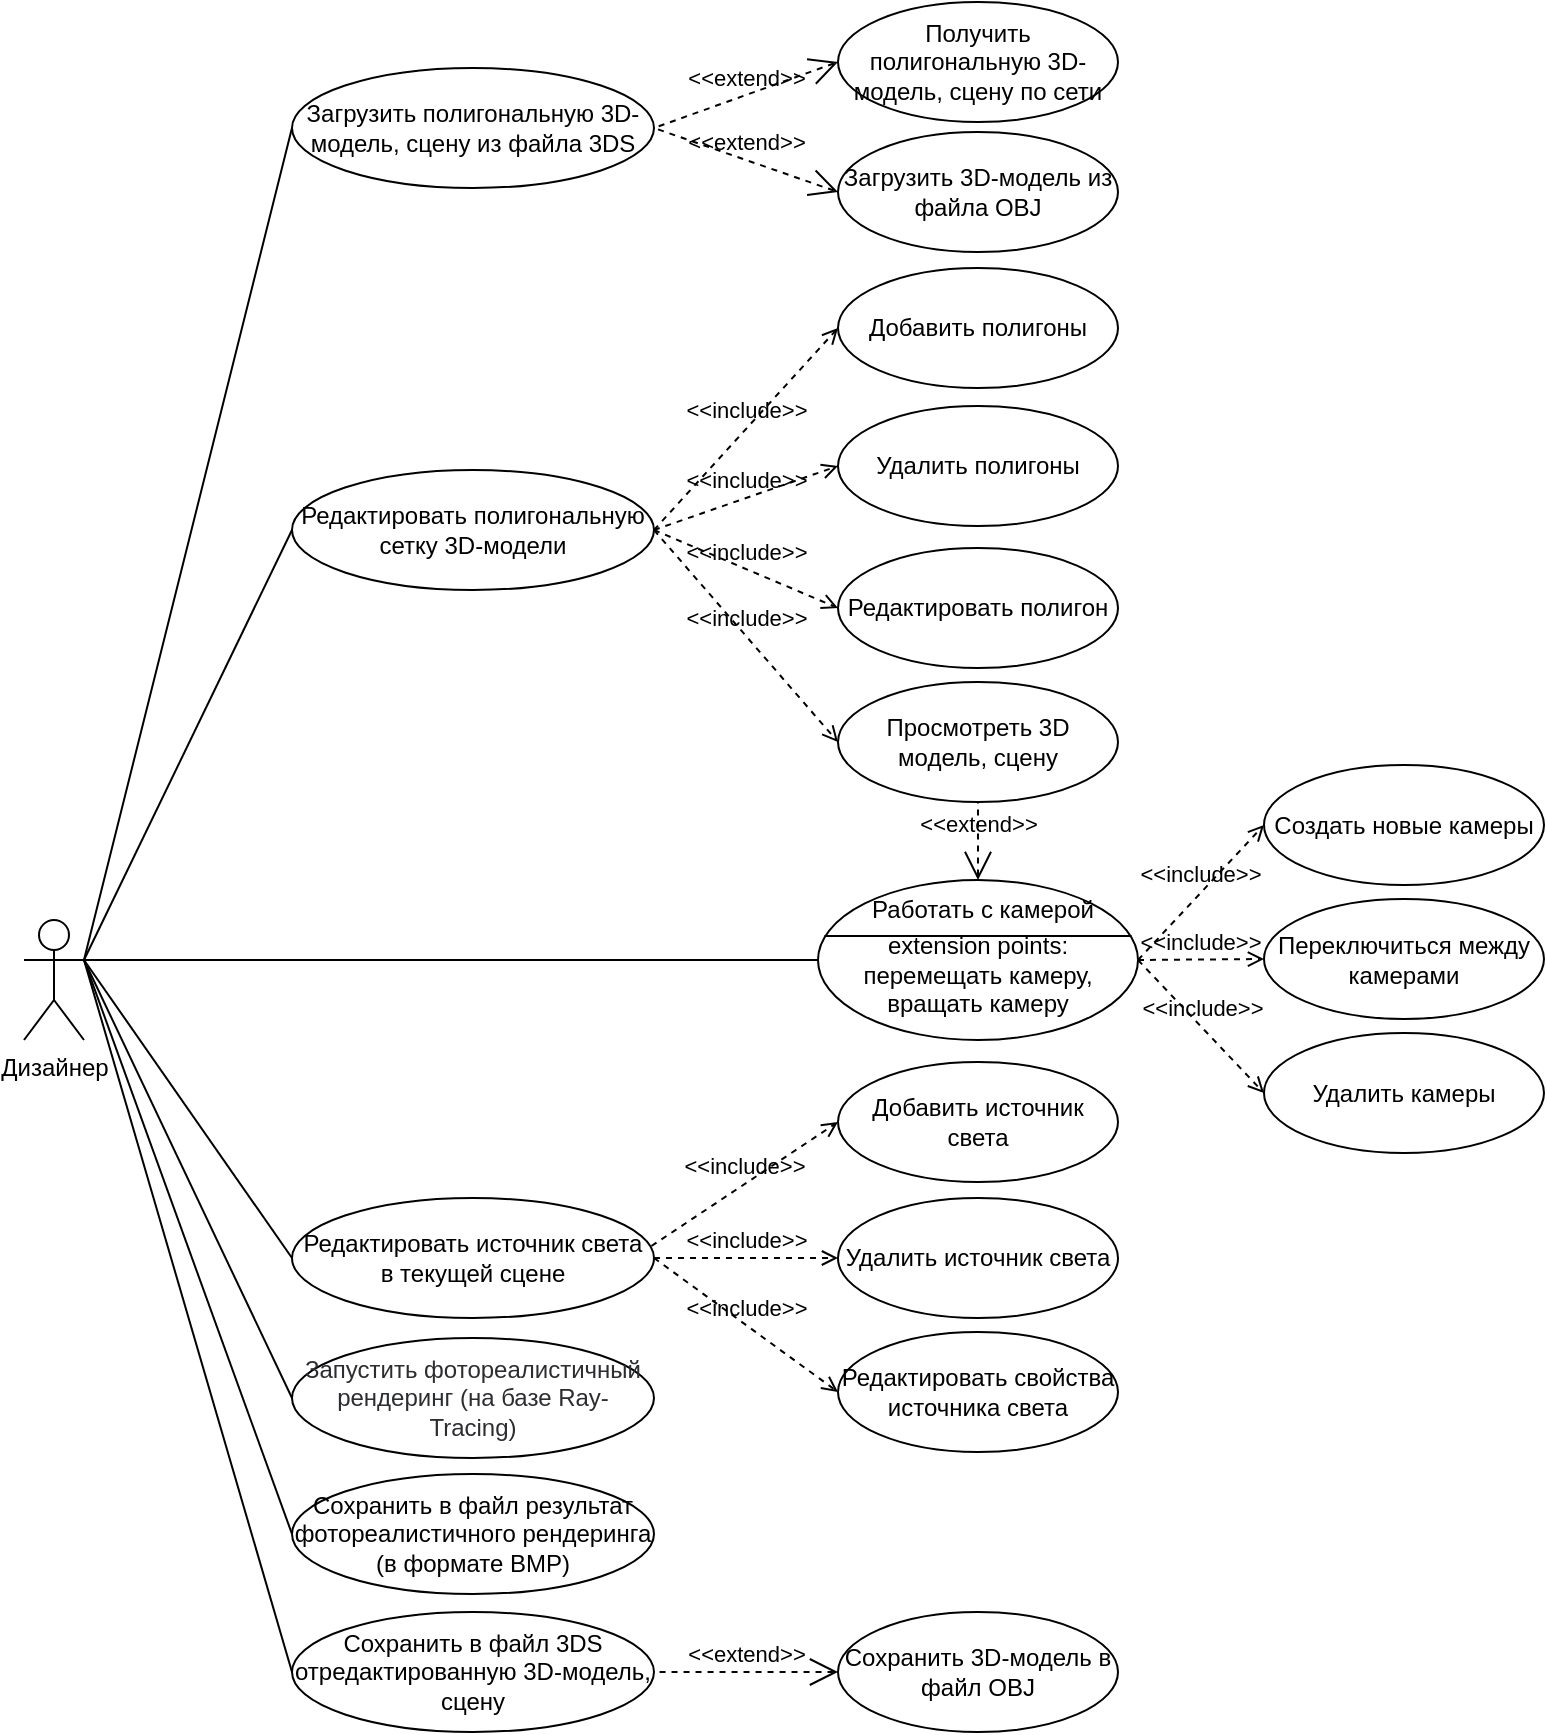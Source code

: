 <mxfile version="14.7.7" type="github">
  <diagram id="TTeWuGK_N1w3ZF10THAs" name="Use case">
    <mxGraphModel dx="868" dy="482" grid="1" gridSize="10" guides="1" tooltips="1" connect="1" arrows="1" fold="1" page="1" pageScale="1" pageWidth="827" pageHeight="1169" math="0" shadow="0">
      <root>
        <mxCell id="0" />
        <mxCell id="1" parent="0" />
        <mxCell id="73fXxVTonlHXJbU47xhf-3" value="Загрузить полигональную 3D-модель, сцену из файла 3DS" style="ellipse;whiteSpace=wrap;html=1;" parent="1" vertex="1">
          <mxGeometry x="174" y="64" width="181" height="60" as="geometry" />
        </mxCell>
        <mxCell id="lbsJYyYk9HFuzPzp5g4X-3" style="edgeStyle=none;rounded=0;orthogonalLoop=1;jettySize=auto;html=1;exitX=1;exitY=0.333;exitDx=0;exitDy=0;exitPerimeter=0;entryX=0;entryY=0.5;entryDx=0;entryDy=0;endArrow=none;endFill=0;" parent="1" source="73fXxVTonlHXJbU47xhf-4" target="73fXxVTonlHXJbU47xhf-3" edge="1">
          <mxGeometry relative="1" as="geometry" />
        </mxCell>
        <mxCell id="lbsJYyYk9HFuzPzp5g4X-4" style="edgeStyle=none;rounded=0;orthogonalLoop=1;jettySize=auto;html=1;exitX=1;exitY=0.333;exitDx=0;exitDy=0;exitPerimeter=0;entryX=0;entryY=0.5;entryDx=0;entryDy=0;endArrow=none;endFill=0;" parent="1" source="73fXxVTonlHXJbU47xhf-4" target="239sjALaaFQrel0IKYAk-21" edge="1">
          <mxGeometry relative="1" as="geometry" />
        </mxCell>
        <mxCell id="lbsJYyYk9HFuzPzp5g4X-7" style="edgeStyle=none;rounded=0;orthogonalLoop=1;jettySize=auto;html=1;exitX=1;exitY=0.333;exitDx=0;exitDy=0;exitPerimeter=0;entryX=0;entryY=0.5;entryDx=0;entryDy=0;endArrow=none;endFill=0;entryPerimeter=0;" parent="1" source="73fXxVTonlHXJbU47xhf-4" target="TU5F-Y49U0o-_bYxD-CY-3" edge="1">
          <mxGeometry relative="1" as="geometry" />
        </mxCell>
        <mxCell id="lbsJYyYk9HFuzPzp5g4X-10" style="edgeStyle=none;rounded=0;orthogonalLoop=1;jettySize=auto;html=1;exitX=1;exitY=0.333;exitDx=0;exitDy=0;exitPerimeter=0;entryX=0;entryY=0.5;entryDx=0;entryDy=0;endArrow=none;endFill=0;" parent="1" source="73fXxVTonlHXJbU47xhf-4" target="239sjALaaFQrel0IKYAk-28" edge="1">
          <mxGeometry relative="1" as="geometry" />
        </mxCell>
        <mxCell id="lbsJYyYk9HFuzPzp5g4X-11" style="edgeStyle=none;rounded=0;orthogonalLoop=1;jettySize=auto;html=1;exitX=1;exitY=0.333;exitDx=0;exitDy=0;exitPerimeter=0;entryX=0;entryY=0.5;entryDx=0;entryDy=0;endArrow=none;endFill=0;" parent="1" source="73fXxVTonlHXJbU47xhf-4" target="239sjALaaFQrel0IKYAk-29" edge="1">
          <mxGeometry relative="1" as="geometry" />
        </mxCell>
        <mxCell id="lbsJYyYk9HFuzPzp5g4X-12" style="edgeStyle=none;rounded=0;orthogonalLoop=1;jettySize=auto;html=1;exitX=1;exitY=0.333;exitDx=0;exitDy=0;exitPerimeter=0;entryX=0;entryY=0.5;entryDx=0;entryDy=0;endArrow=none;endFill=0;" parent="1" source="73fXxVTonlHXJbU47xhf-4" target="239sjALaaFQrel0IKYAk-23" edge="1">
          <mxGeometry relative="1" as="geometry" />
        </mxCell>
        <mxCell id="lbsJYyYk9HFuzPzp5g4X-13" style="edgeStyle=none;rounded=0;orthogonalLoop=1;jettySize=auto;html=1;exitX=1;exitY=0.333;exitDx=0;exitDy=0;exitPerimeter=0;entryX=0;entryY=0.5;entryDx=0;entryDy=0;endArrow=none;endFill=0;" parent="1" source="73fXxVTonlHXJbU47xhf-4" target="239sjALaaFQrel0IKYAk-22" edge="1">
          <mxGeometry relative="1" as="geometry" />
        </mxCell>
        <mxCell id="73fXxVTonlHXJbU47xhf-4" value="Дизайнер" style="shape=umlActor;verticalLabelPosition=bottom;verticalAlign=top;html=1;" parent="1" vertex="1">
          <mxGeometry x="40" y="490" width="30" height="60" as="geometry" />
        </mxCell>
        <mxCell id="239sjALaaFQrel0IKYAk-14" value="Просмотреть 3D модель, сцену" style="ellipse;whiteSpace=wrap;html=1;" parent="1" vertex="1">
          <mxGeometry x="447" y="371" width="140" height="60" as="geometry" />
        </mxCell>
        <mxCell id="239sjALaaFQrel0IKYAk-21" value="Редактировать полигональную сетку 3D-модели" style="ellipse;whiteSpace=wrap;html=1;" parent="1" vertex="1">
          <mxGeometry x="174" y="265" width="181" height="60" as="geometry" />
        </mxCell>
        <mxCell id="239sjALaaFQrel0IKYAk-22" value="Сохранить в файл 3DS отредактированную 3D-модель, сцену" style="ellipse;whiteSpace=wrap;html=1;" parent="1" vertex="1">
          <mxGeometry x="174" y="836" width="181" height="60" as="geometry" />
        </mxCell>
        <mxCell id="239sjALaaFQrel0IKYAk-23" value="Сохранить в файл результат фотореалистичного рендеринга (в формате BMP)" style="ellipse;whiteSpace=wrap;html=1;" parent="1" vertex="1">
          <mxGeometry x="174" y="767" width="181" height="60" as="geometry" />
        </mxCell>
        <mxCell id="239sjALaaFQrel0IKYAk-28" value="Редактировать источник света в текущей сцене" style="ellipse;whiteSpace=wrap;html=1;" parent="1" vertex="1">
          <mxGeometry x="174" y="629" width="181" height="60" as="geometry" />
        </mxCell>
        <mxCell id="239sjALaaFQrel0IKYAk-29" value="&lt;span id=&quot;docs-internal-guid-07935baf-7fff-c7c5-6f66-7052401fd73c&quot;&gt;&lt;span style=&quot;font-family: &amp;#34;arial&amp;#34; ; color: rgb(44 , 45 , 48) ; background-color: transparent ; vertical-align: baseline&quot;&gt;&lt;font style=&quot;font-size: 12px&quot;&gt;Запустить фотореалистичный рендеринг (на базе Ray-Tracing)&lt;/font&gt;&lt;/span&gt;&lt;/span&gt;" style="ellipse;whiteSpace=wrap;html=1;" parent="1" vertex="1">
          <mxGeometry x="174" y="699" width="181" height="60" as="geometry" />
        </mxCell>
        <mxCell id="TU5F-Y49U0o-_bYxD-CY-1" value="&amp;lt;&amp;lt;include&amp;gt;&amp;gt;" style="edgeStyle=none;html=1;endArrow=open;verticalAlign=bottom;dashed=1;labelBackgroundColor=none;exitX=1;exitY=0.5;exitDx=0;exitDy=0;entryX=0;entryY=0.5;entryDx=0;entryDy=0;" parent="1" source="239sjALaaFQrel0IKYAk-21" target="239sjALaaFQrel0IKYAk-14" edge="1">
          <mxGeometry width="160" relative="1" as="geometry">
            <mxPoint x="345" y="223" as="sourcePoint" />
            <mxPoint x="254" y="391" as="targetPoint" />
          </mxGeometry>
        </mxCell>
        <mxCell id="TU5F-Y49U0o-_bYxD-CY-2" value="&amp;lt;&amp;lt;extend&amp;gt;&amp;gt;" style="edgeStyle=none;html=1;startArrow=open;endArrow=none;startSize=12;verticalAlign=bottom;dashed=1;labelBackgroundColor=none;entryX=0.5;entryY=1;entryDx=0;entryDy=0;exitX=0.5;exitY=0;exitDx=0;exitDy=0;exitPerimeter=0;" parent="1" source="TU5F-Y49U0o-_bYxD-CY-3" target="239sjALaaFQrel0IKYAk-14" edge="1">
          <mxGeometry width="160" relative="1" as="geometry">
            <mxPoint x="572" y="203" as="sourcePoint" />
            <mxPoint x="732" y="203" as="targetPoint" />
          </mxGeometry>
        </mxCell>
        <mxCell id="TU5F-Y49U0o-_bYxD-CY-3" value="&lt;br&gt;extension points:&lt;br&gt;перемещать камеру, вращать камеру" style="html=1;shape=mxgraph.sysml.useCaseExtPt;whiteSpace=wrap;align=center;" parent="1" vertex="1">
          <mxGeometry x="437" y="470" width="160" height="80" as="geometry" />
        </mxCell>
        <mxCell id="TU5F-Y49U0o-_bYxD-CY-4" value="&lt;span style=&quot;font-weight: 400&quot;&gt;Работать с камерой&lt;/span&gt;" style="resizable=0;html=1;verticalAlign=middle;align=center;labelBackgroundColor=none;fontStyle=1;" parent="TU5F-Y49U0o-_bYxD-CY-3" connectable="0" vertex="1">
          <mxGeometry x="80" y="17" as="geometry">
            <mxPoint x="2" y="-2" as="offset" />
          </mxGeometry>
        </mxCell>
        <mxCell id="tiU-eMrbcyaUTcWXrpwR-1" value="Добавить источник света" style="ellipse;whiteSpace=wrap;html=1;" vertex="1" parent="1">
          <mxGeometry x="447" y="561" width="140" height="60" as="geometry" />
        </mxCell>
        <mxCell id="tiU-eMrbcyaUTcWXrpwR-2" value="Удалить источник света" style="ellipse;whiteSpace=wrap;html=1;" vertex="1" parent="1">
          <mxGeometry x="447" y="629" width="140" height="60" as="geometry" />
        </mxCell>
        <mxCell id="tiU-eMrbcyaUTcWXrpwR-3" value="Редактировать свойства источника света" style="ellipse;whiteSpace=wrap;html=1;" vertex="1" parent="1">
          <mxGeometry x="447" y="696" width="140" height="60" as="geometry" />
        </mxCell>
        <mxCell id="tiU-eMrbcyaUTcWXrpwR-4" value="&amp;lt;&amp;lt;include&amp;gt;&amp;gt;" style="edgeStyle=none;html=1;endArrow=open;verticalAlign=bottom;dashed=1;labelBackgroundColor=none;exitX=0.993;exitY=0.4;exitDx=0;exitDy=0;exitPerimeter=0;entryX=0;entryY=0.5;entryDx=0;entryDy=0;" edge="1" parent="1" source="239sjALaaFQrel0IKYAk-28" target="tiU-eMrbcyaUTcWXrpwR-1">
          <mxGeometry width="160" relative="1" as="geometry">
            <mxPoint x="275" y="590.5" as="sourcePoint" />
            <mxPoint x="375" y="591" as="targetPoint" />
          </mxGeometry>
        </mxCell>
        <mxCell id="tiU-eMrbcyaUTcWXrpwR-5" value="&amp;lt;&amp;lt;include&amp;gt;&amp;gt;" style="edgeStyle=none;html=1;endArrow=open;verticalAlign=bottom;dashed=1;labelBackgroundColor=none;exitX=1;exitY=0.5;exitDx=0;exitDy=0;" edge="1" parent="1" source="239sjALaaFQrel0IKYAk-28" target="tiU-eMrbcyaUTcWXrpwR-2">
          <mxGeometry width="160" relative="1" as="geometry">
            <mxPoint x="323.02" y="663" as="sourcePoint" />
            <mxPoint x="385" y="601" as="targetPoint" />
          </mxGeometry>
        </mxCell>
        <mxCell id="tiU-eMrbcyaUTcWXrpwR-6" value="&amp;lt;&amp;lt;include&amp;gt;&amp;gt;" style="edgeStyle=none;html=1;endArrow=open;verticalAlign=bottom;dashed=1;labelBackgroundColor=none;exitX=1;exitY=0.5;exitDx=0;exitDy=0;entryX=0;entryY=0.5;entryDx=0;entryDy=0;" edge="1" parent="1" source="239sjALaaFQrel0IKYAk-28" target="tiU-eMrbcyaUTcWXrpwR-3">
          <mxGeometry width="160" relative="1" as="geometry">
            <mxPoint x="333.02" y="673" as="sourcePoint" />
            <mxPoint x="395" y="611" as="targetPoint" />
          </mxGeometry>
        </mxCell>
        <mxCell id="tiU-eMrbcyaUTcWXrpwR-7" value="Получить полигональную 3D-модель, сцену по сети" style="ellipse;whiteSpace=wrap;html=1;" vertex="1" parent="1">
          <mxGeometry x="447" y="31" width="140" height="60" as="geometry" />
        </mxCell>
        <mxCell id="tiU-eMrbcyaUTcWXrpwR-8" value="&amp;lt;&amp;lt;extend&amp;gt;&amp;gt;" style="edgeStyle=none;html=1;startArrow=open;endArrow=none;startSize=12;verticalAlign=bottom;dashed=1;labelBackgroundColor=none;entryX=1;entryY=0.5;entryDx=0;entryDy=0;exitX=0;exitY=0.5;exitDx=0;exitDy=0;" edge="1" parent="1" source="tiU-eMrbcyaUTcWXrpwR-7" target="73fXxVTonlHXJbU47xhf-3">
          <mxGeometry width="160" relative="1" as="geometry">
            <mxPoint x="349" y="201" as="sourcePoint" />
            <mxPoint x="349" y="141" as="targetPoint" />
          </mxGeometry>
        </mxCell>
        <mxCell id="tiU-eMrbcyaUTcWXrpwR-9" value="Загрузить 3D-модель из файла OBJ" style="ellipse;whiteSpace=wrap;html=1;" vertex="1" parent="1">
          <mxGeometry x="447" y="96" width="140" height="60" as="geometry" />
        </mxCell>
        <mxCell id="tiU-eMrbcyaUTcWXrpwR-10" value="&amp;lt;&amp;lt;extend&amp;gt;&amp;gt;" style="edgeStyle=none;html=1;startArrow=open;endArrow=none;startSize=12;verticalAlign=bottom;dashed=1;labelBackgroundColor=none;entryX=1;entryY=0.5;entryDx=0;entryDy=0;exitX=0;exitY=0.5;exitDx=0;exitDy=0;" edge="1" parent="1" source="tiU-eMrbcyaUTcWXrpwR-9" target="73fXxVTonlHXJbU47xhf-3">
          <mxGeometry width="160" relative="1" as="geometry">
            <mxPoint x="425" y="131" as="sourcePoint" />
            <mxPoint x="324" y="172" as="targetPoint" />
          </mxGeometry>
        </mxCell>
        <mxCell id="tiU-eMrbcyaUTcWXrpwR-11" value="Сохранить 3D-модель в файл OBJ" style="ellipse;whiteSpace=wrap;html=1;" vertex="1" parent="1">
          <mxGeometry x="447" y="836" width="140" height="60" as="geometry" />
        </mxCell>
        <mxCell id="tiU-eMrbcyaUTcWXrpwR-13" value="&amp;lt;&amp;lt;extend&amp;gt;&amp;gt;" style="edgeStyle=none;html=1;startArrow=open;endArrow=none;startSize=12;verticalAlign=bottom;dashed=1;labelBackgroundColor=none;entryX=1;entryY=0.5;entryDx=0;entryDy=0;exitX=0;exitY=0.5;exitDx=0;exitDy=0;" edge="1" parent="1" source="tiU-eMrbcyaUTcWXrpwR-11" target="239sjALaaFQrel0IKYAk-22">
          <mxGeometry width="160" relative="1" as="geometry">
            <mxPoint x="686" y="649" as="sourcePoint" />
            <mxPoint x="585" y="620" as="targetPoint" />
          </mxGeometry>
        </mxCell>
        <mxCell id="tiU-eMrbcyaUTcWXrpwR-14" value="Добавить полигоны" style="ellipse;whiteSpace=wrap;html=1;" vertex="1" parent="1">
          <mxGeometry x="447" y="164" width="140" height="60" as="geometry" />
        </mxCell>
        <mxCell id="tiU-eMrbcyaUTcWXrpwR-15" value="Удалить полигоны" style="ellipse;whiteSpace=wrap;html=1;" vertex="1" parent="1">
          <mxGeometry x="447" y="233" width="140" height="60" as="geometry" />
        </mxCell>
        <mxCell id="tiU-eMrbcyaUTcWXrpwR-16" value="Редактировать полигон" style="ellipse;whiteSpace=wrap;html=1;" vertex="1" parent="1">
          <mxGeometry x="447" y="304" width="140" height="60" as="geometry" />
        </mxCell>
        <mxCell id="tiU-eMrbcyaUTcWXrpwR-17" value="&amp;lt;&amp;lt;include&amp;gt;&amp;gt;" style="edgeStyle=none;html=1;endArrow=open;verticalAlign=bottom;dashed=1;labelBackgroundColor=none;exitX=1;exitY=0.5;exitDx=0;exitDy=0;entryX=0;entryY=0.5;entryDx=0;entryDy=0;" edge="1" parent="1" source="239sjALaaFQrel0IKYAk-21" target="tiU-eMrbcyaUTcWXrpwR-14">
          <mxGeometry width="160" relative="1" as="geometry">
            <mxPoint x="355.003" y="282" as="sourcePoint" />
            <mxPoint x="395" y="200" as="targetPoint" />
          </mxGeometry>
        </mxCell>
        <mxCell id="tiU-eMrbcyaUTcWXrpwR-18" value="&amp;lt;&amp;lt;include&amp;gt;&amp;gt;" style="edgeStyle=none;html=1;endArrow=open;verticalAlign=bottom;dashed=1;labelBackgroundColor=none;exitX=1;exitY=0.5;exitDx=0;exitDy=0;entryX=0;entryY=0.5;entryDx=0;entryDy=0;" edge="1" parent="1" source="239sjALaaFQrel0IKYAk-21" target="tiU-eMrbcyaUTcWXrpwR-15">
          <mxGeometry width="160" relative="1" as="geometry">
            <mxPoint x="365" y="293" as="sourcePoint" />
            <mxPoint x="457" y="226" as="targetPoint" />
          </mxGeometry>
        </mxCell>
        <mxCell id="tiU-eMrbcyaUTcWXrpwR-19" value="&amp;lt;&amp;lt;include&amp;gt;&amp;gt;" style="edgeStyle=none;html=1;endArrow=open;verticalAlign=bottom;dashed=1;labelBackgroundColor=none;exitX=1;exitY=0.5;exitDx=0;exitDy=0;entryX=0;entryY=0.5;entryDx=0;entryDy=0;" edge="1" parent="1" source="239sjALaaFQrel0IKYAk-21" target="tiU-eMrbcyaUTcWXrpwR-16">
          <mxGeometry width="160" relative="1" as="geometry">
            <mxPoint x="365" y="293" as="sourcePoint" />
            <mxPoint x="457" y="293" as="targetPoint" />
          </mxGeometry>
        </mxCell>
        <mxCell id="tiU-eMrbcyaUTcWXrpwR-20" value="Создать новые камеры" style="ellipse;whiteSpace=wrap;html=1;" vertex="1" parent="1">
          <mxGeometry x="660" y="412.5" width="140" height="60" as="geometry" />
        </mxCell>
        <mxCell id="tiU-eMrbcyaUTcWXrpwR-21" value="Переключиться между камерами" style="ellipse;whiteSpace=wrap;html=1;" vertex="1" parent="1">
          <mxGeometry x="660" y="479.5" width="140" height="60" as="geometry" />
        </mxCell>
        <mxCell id="tiU-eMrbcyaUTcWXrpwR-22" value="Удалить камеры" style="ellipse;whiteSpace=wrap;html=1;" vertex="1" parent="1">
          <mxGeometry x="660" y="546.5" width="140" height="60" as="geometry" />
        </mxCell>
        <mxCell id="tiU-eMrbcyaUTcWXrpwR-23" value="&amp;lt;&amp;lt;include&amp;gt;&amp;gt;" style="edgeStyle=none;html=1;endArrow=open;verticalAlign=bottom;dashed=1;labelBackgroundColor=none;exitX=1;exitY=0.5;exitDx=0;exitDy=0;exitPerimeter=0;entryX=0;entryY=0.5;entryDx=0;entryDy=0;" edge="1" parent="1" source="TU5F-Y49U0o-_bYxD-CY-3" target="tiU-eMrbcyaUTcWXrpwR-20">
          <mxGeometry width="160" relative="1" as="geometry">
            <mxPoint x="610.003" y="422" as="sourcePoint" />
            <mxPoint x="703.27" y="360" as="targetPoint" />
          </mxGeometry>
        </mxCell>
        <mxCell id="tiU-eMrbcyaUTcWXrpwR-24" value="&amp;lt;&amp;lt;include&amp;gt;&amp;gt;" style="edgeStyle=none;html=1;endArrow=open;verticalAlign=bottom;dashed=1;labelBackgroundColor=none;exitX=1;exitY=0.5;exitDx=0;exitDy=0;exitPerimeter=0;entryX=0;entryY=0.5;entryDx=0;entryDy=0;" edge="1" parent="1" source="TU5F-Y49U0o-_bYxD-CY-3" target="tiU-eMrbcyaUTcWXrpwR-21">
          <mxGeometry width="160" relative="1" as="geometry">
            <mxPoint x="607" y="520" as="sourcePoint" />
            <mxPoint x="670" y="452.5" as="targetPoint" />
          </mxGeometry>
        </mxCell>
        <mxCell id="tiU-eMrbcyaUTcWXrpwR-25" value="&amp;lt;&amp;lt;include&amp;gt;&amp;gt;" style="edgeStyle=none;html=1;endArrow=open;verticalAlign=bottom;dashed=1;labelBackgroundColor=none;exitX=1;exitY=0.5;exitDx=0;exitDy=0;exitPerimeter=0;entryX=0;entryY=0.5;entryDx=0;entryDy=0;" edge="1" parent="1" source="TU5F-Y49U0o-_bYxD-CY-3" target="tiU-eMrbcyaUTcWXrpwR-22">
          <mxGeometry width="160" relative="1" as="geometry">
            <mxPoint x="617" y="530" as="sourcePoint" />
            <mxPoint x="680" y="462.5" as="targetPoint" />
          </mxGeometry>
        </mxCell>
      </root>
    </mxGraphModel>
  </diagram>
</mxfile>
